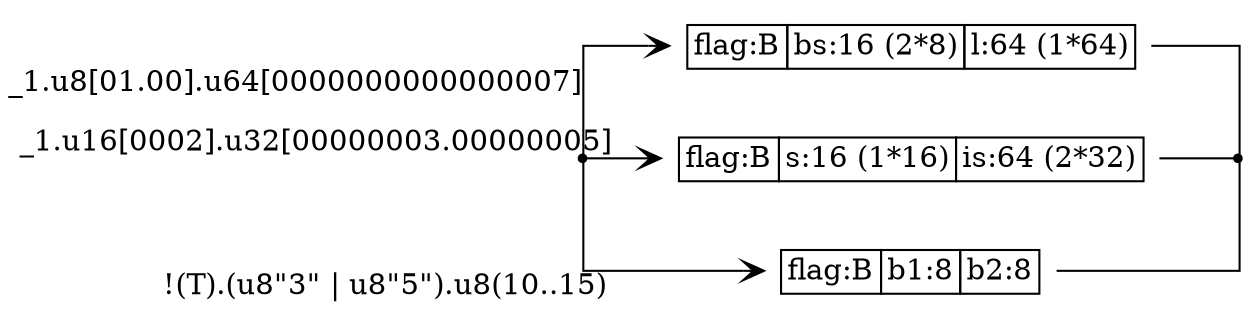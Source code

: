 digraph G {
  rankdir = LR;
  graph [splines=ortho];
  node [shape=plaintext];
  edge [arrowhead=vee];

  n0 [shape=point];
  n1 [label=<
    <TABLE BORDER="0" CELLBORDER="1" CELLSPACING="0" TOOLTIP="Foo.baz" HREF="#">
      <TR><TD>flag:B</TD><TD>bs:16 (2*8)</TD><TD>l:64 (1*64)</TD></TR>
    </TABLE>
  >];
  n2 [label=<
    <TABLE BORDER="0" CELLBORDER="1" CELLSPACING="0" TOOLTIP="Foo.bazz" HREF="#">
      <TR><TD>flag:B</TD><TD>s:16 (1*16)</TD><TD>is:64 (2*32)</TD></TR>
    </TABLE>
  >];
  n3 [label=<
    <TABLE BORDER="0" CELLBORDER="1" CELLSPACING="0" TOOLTIP="Foo.bazzz" HREF="#">
      <TR><TD>flag:B</TD><TD>b1:8</TD><TD>b2:8</TD></TR>
    </TABLE>
  >];
  n4 [shape=point];

  n0 -> n1 [xlabel="_1.u8[01.00].u64[0000000000000007]"];
  n0 -> n2 [xlabel="_1.u16[0002].u32[00000003.00000005]"];
  n0 -> n3 [xlabel="!(T).(u8\"3\" | u8\"5\").u8(10..15)"];
  n3 -> n4 [arrowhead=none];
  n2 -> n4 [arrowhead=none];
  n1 -> n4 [arrowhead=none];
}